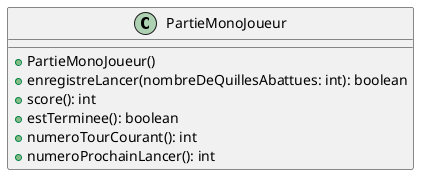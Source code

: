 @startuml

class PartieMonoJoueur {
  +PartieMonoJoueur()
  +enregistreLancer(nombreDeQuillesAbattues: int): boolean
  +score(): int
  +estTerminee(): boolean
  +numeroTourCourant(): int
  +numeroProchainLancer(): int
}

@enduml